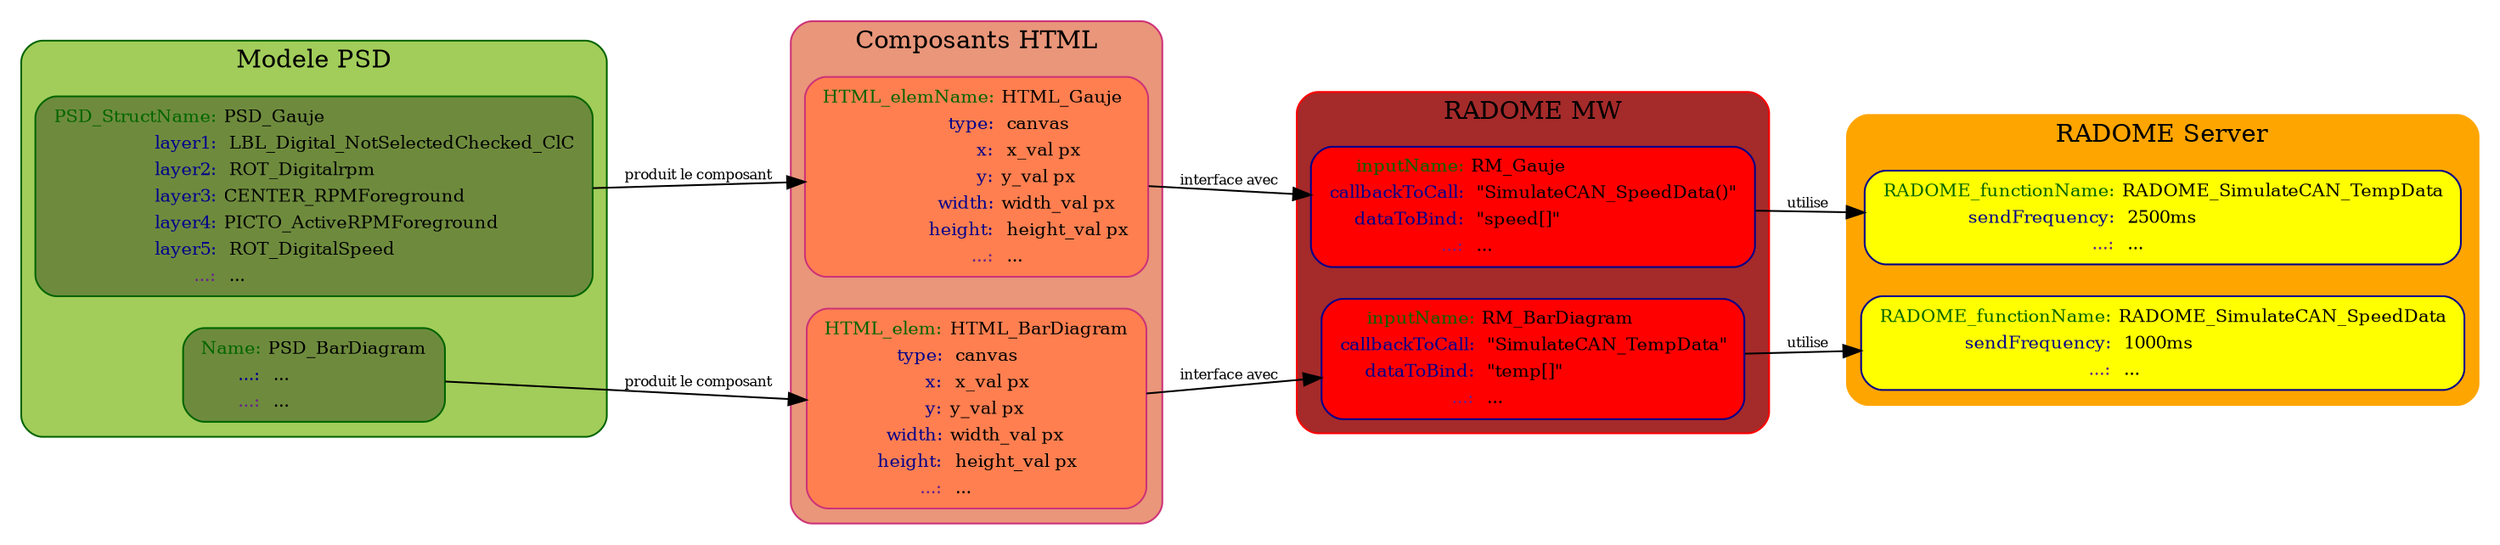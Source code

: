 digraph g {
	graph [
		rankdir = LR
		bgcolor= white
	]
	node [
		fontsize = "10"
		shape = box
		style = "rounded,filled"
	]
	edge [
		fontsize = "8"
	]

		my_RADOME_serv1 [
		label = <<TABLE BORDER="0" CELLBORDER="0" CELLSPACING="0">
<TR><TD ALIGN="right" ><FONT COLOR="darkgreen">RADOME_functionName:</FONT></TD><TD ALIGN="left" >RADOME_SimulateCAN_SpeedData</TD></TR>
<TR><TD ALIGN="right" ><FONT COLOR="blue4">sendFrequency:</FONT></TD><TD ALIGN="left" > 	1000ms	</TD></TR>
<TR><TD ALIGN="right" ><FONT COLOR="darkorchid4">...:</FONT></TD><TD ALIGN="left" > ...</TD></TR>

</TABLE>>
		color = blue4
		fillcolor = yellow
	]
	my_RADOME_serv2 [
		label = <<TABLE BORDER="0" CELLBORDER="0" CELLSPACING="0">
<TR><TD ALIGN="right" ><FONT COLOR="darkgreen">RADOME_functionName:</FONT></TD><TD ALIGN="left" >RADOME_SimulateCAN_TempData</TD></TR>
<TR><TD ALIGN="right" ><FONT COLOR="blue4">sendFrequency:</FONT></TD><TD ALIGN="left" > 	2500ms	</TD></TR>
<TR><TD ALIGN="right" ><FONT COLOR="darkorchid4">...:</FONT></TD><TD ALIGN="left" > ...</TD></TR>

</TABLE>>
		color = blue4
		fillcolor = yellow
	]
	
	my_RADOME_Middleware2 [
		label = <<TABLE BORDER="0" CELLBORDER="0" CELLSPACING="0">
<TR><TD ALIGN="right" ><FONT COLOR="darkgreen">inputName:</FONT></TD><TD ALIGN="left" >RM_Gauje</TD></TR>
<TR><TD ALIGN="right" ><FONT COLOR="blue4">callbackToCall:</FONT></TD><TD ALIGN="left" > 	"SimulateCAN_SpeedData()"	</TD></TR>
<TR><TD ALIGN="right" ><FONT COLOR="blue4">dataToBind:</FONT></TD><TD ALIGN="left" > 	"speed[]"	</TD></TR>
<TR><TD ALIGN="right" ><FONT COLOR="darkorchid4">...:</FONT></TD><TD ALIGN="left" > ...</TD></TR>

</TABLE>>
		color = blue4
		fillcolor = red
	]
	my_RADOME_Middleware1 [
		label = <<TABLE BORDER="0" CELLBORDER="0" CELLSPACING="0">
<TR><TD ALIGN="right" ><FONT COLOR="darkgreen">inputName:</FONT></TD><TD ALIGN="left" >RM_BarDiagram</TD></TR>
<TR><TD ALIGN="right" ><FONT COLOR="blue4">callbackToCall:</FONT></TD><TD ALIGN="left" > 	"SimulateCAN_TempData"	</TD></TR>
<TR><TD ALIGN="right" ><FONT COLOR="blue4">dataToBind:</FONT></TD><TD ALIGN="left" > 	"temp[]"	</TD></TR>
<TR><TD ALIGN="right" ><FONT COLOR="darkorchid4">...:</FONT></TD><TD ALIGN="left" > ...</TD></TR>

</TABLE>>
		color = blue4
		fillcolor = red
	]
	my_HTMLElem1 [
		label = <<TABLE BORDER="0" CELLBORDER="0" CELLSPACING="0">
<TR><TD ALIGN="right" ><FONT COLOR="darkgreen">HTML_elem:</FONT></TD><TD ALIGN="left" >HTML_BarDiagram</TD></TR>
<TR><TD ALIGN="right" ><FONT COLOR="blue4">type:</FONT></TD><TD ALIGN="left" > 	canvas	</TD></TR>
<TR><TD ALIGN="right" ><FONT COLOR="blue4">x:</FONT></TD><TD ALIGN="left" > 	x_val px	</TD></TR>
<TR><TD ALIGN="right" ><FONT COLOR="blue4">y:</FONT></TD><TD ALIGN="left" >	y_val px	</TD></TR>
<TR><TD ALIGN="right" ><FONT COLOR="blue4">width:</FONT></TD><TD ALIGN="left" >	width_val px</TD></TR>
<TR><TD ALIGN="right" ><FONT COLOR="blue4">height:</FONT></TD><TD ALIGN="left" > height_val px</TD></TR>
<TR><TD ALIGN="right" ><FONT COLOR="darkorchid4">...:</FONT></TD><TD ALIGN="left" > ...</TD></TR>
</TABLE>>
		color = violetred3
		fillcolor = coral
	]
	
	my_HTMLElem2 [
		label = <<TABLE BORDER="0" CELLBORDER="0" CELLSPACING="0">
<TR><TD ALIGN="right" ><FONT COLOR="darkgreen">HTML_elemName:</FONT></TD><TD ALIGN="left" >HTML_Gauje</TD></TR>
<TR><TD ALIGN="right" ><FONT COLOR="blue4">type:</FONT></TD><TD ALIGN="left" > 	canvas	</TD></TR>
<TR><TD ALIGN="right" ><FONT COLOR="blue4">x:</FONT></TD><TD ALIGN="left" > 	x_val px	</TD></TR>
<TR><TD ALIGN="right" ><FONT COLOR="blue4">y:</FONT></TD><TD ALIGN="left" >	y_val px	</TD></TR>
<TR><TD ALIGN="right" ><FONT COLOR="blue4">width:</FONT></TD><TD ALIGN="left" >	width_val px</TD></TR>
<TR><TD ALIGN="right" ><FONT COLOR="blue4">height:</FONT></TD><TD ALIGN="left" > height_val px</TD></TR>
<TR><TD ALIGN="right" ><FONT COLOR="darkorchid4">...:</FONT></TD><TD ALIGN="left" > ...</TD></TR>
</TABLE>>
		color = violetred3
		fillcolor = coral
	]
	
	my_PSDModel2 [
		label = <<TABLE BORDER="0" CELLBORDER="0" CELLSPACING="0">
<TR><TD ALIGN="right" ><FONT COLOR="darkgreen">PSD_StructName:</FONT></TD><TD ALIGN="left" >PSD_Gauje</TD></TR>
<TR><TD ALIGN="right" ><FONT COLOR="blue4">layer1:</FONT></TD><TD ALIGN="left" > 	LBL_Digital_NotSelectedChecked_ClC	</TD></TR>
<TR><TD ALIGN="right" ><FONT COLOR="blue4">layer2:</FONT></TD><TD ALIGN="left" > 	ROT_Digitalrpm	</TD></TR>
<TR><TD ALIGN="right" ><FONT COLOR="blue4">layer3:</FONT></TD><TD ALIGN="left" >	CENTER_RPMForeground	</TD></TR>
<TR><TD ALIGN="right" ><FONT COLOR="blue4">layer4:</FONT></TD><TD ALIGN="left" >	PICTO_ActiveRPMForeground</TD></TR>
<TR><TD ALIGN="right" ><FONT COLOR="blue4">layer5:</FONT></TD><TD ALIGN="left" > ROT_DigitalSpeed</TD></TR>
<TR><TD ALIGN="right" ><FONT COLOR="darkorchid4">...:</FONT></TD><TD ALIGN="left" > ...</TD></TR>
</TABLE>>
		color = darkgreen
		fillcolor = darkolivegreen4
	]
	my_PSDModel1 [
		label = <<TABLE BORDER="0" CELLBORDER="0" CELLSPACING="0">
<TR><TD ALIGN="right" ><FONT COLOR="darkgreen">Name:</FONT></TD><TD ALIGN="left" >PSD_BarDiagram</TD></TR>
<TR><TD ALIGN="right" ><FONT COLOR="blue4">...:</FONT></TD><TD ALIGN="left" > ...</TD></TR>
<TR><TD ALIGN="right" ><FONT COLOR="darkorchid4">...:</FONT></TD><TD ALIGN="left" > ...</TD></TR>
</TABLE>>
		color = darkgreen
		fillcolor = darkolivegreen4
	]	
 
	my_PSDModel1 -> my_HTMLElem1 [label = "produit le composant"]
	my_PSDModel2 -> my_HTMLElem2 [label = "produit le composant"]
	my_HTMLElem1 -> my_RADOME_Middleware1 [label = "interface avec"]
	my_HTMLElem2 -> my_RADOME_Middleware2 [label = "interface avec"]
	my_RADOME_Middleware1 -> my_RADOME_serv1 [label = "utilise"]
	my_RADOME_Middleware2 -> my_RADOME_serv2 [label = "utilise"]
 
	subgraph cluster_PSD {
		label = "Modele PSD"
		style = "rounded, filled"
		color = darkgreen
		fillcolor = darkolivegreen3
		my_PSDModel1
		my_PSDModel2
	}
 
	subgraph cluster_HTML_elem {
		label = "Composants HTML"
		style = "rounded, filled"
		color = violetred3
		fillcolor = darksalmon
		my_HTMLElem1
		my_HTMLElem2
	}
	subgraph cluster_RM {
		label = "RADOME MW"
		style = "rounded, filled"
		color = red
		fillcolor = brown
		my_RADOME_Middleware1
		my_RADOME_Middleware2
	}
	
		subgraph cluster_RS {
		label = "RADOME Server"
		style = "rounded, filled"
		color = orange
		fillcolor = orange
		my_RADOME_serv1
		my_RADOME_serv2
	}
}